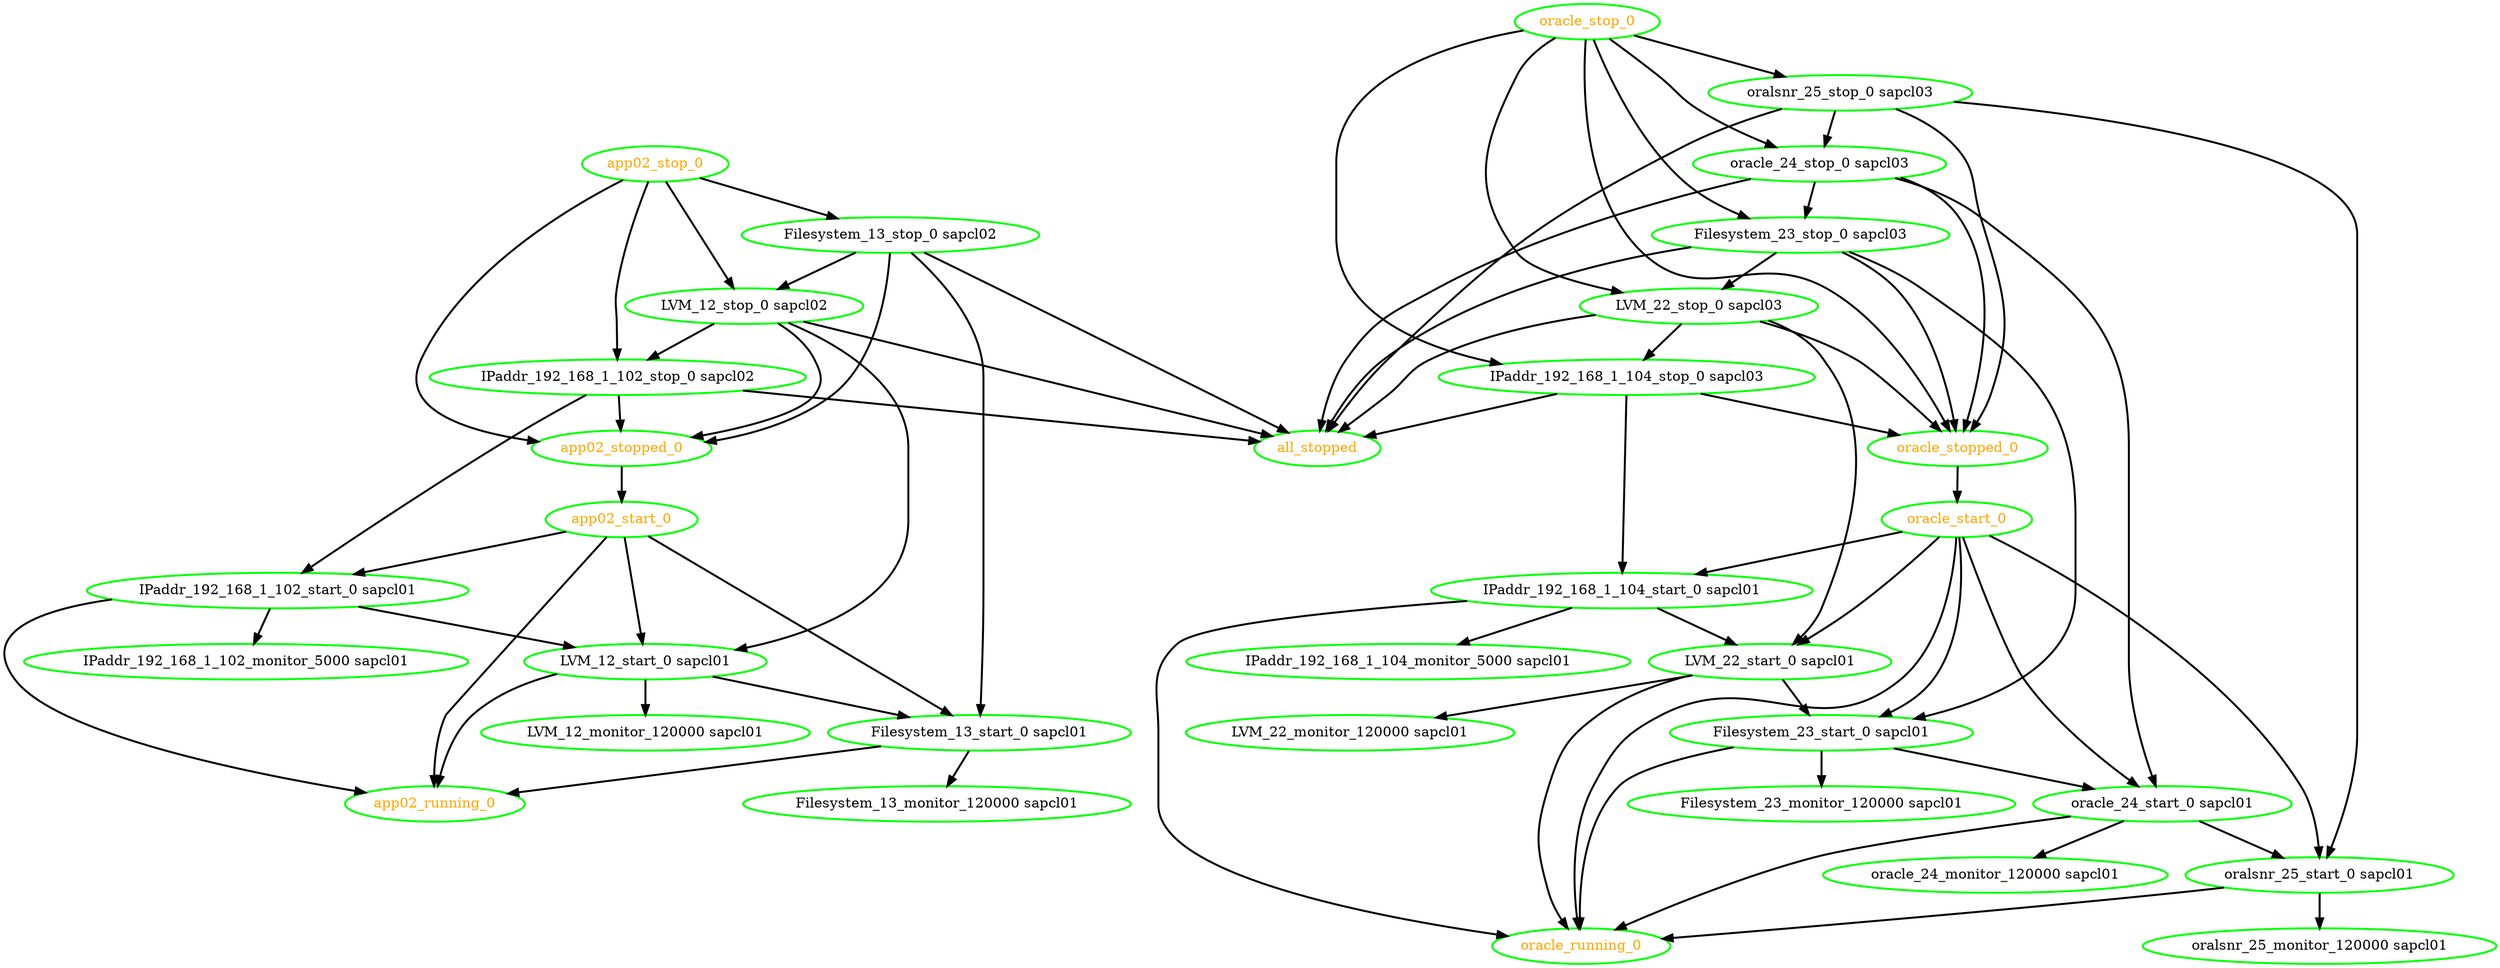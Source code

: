  digraph "g" {
"Filesystem_13_monitor_120000 sapcl01" [ style=bold color="green" fontcolor="black" ]
"Filesystem_13_start_0 sapcl01" -> "Filesystem_13_monitor_120000 sapcl01" [ style = bold]
"Filesystem_13_start_0 sapcl01" -> "app02_running_0" [ style = bold]
"Filesystem_13_start_0 sapcl01" [ style=bold color="green" fontcolor="black" ]
"Filesystem_13_stop_0 sapcl02" -> "Filesystem_13_start_0 sapcl01" [ style = bold]
"Filesystem_13_stop_0 sapcl02" -> "LVM_12_stop_0 sapcl02" [ style = bold]
"Filesystem_13_stop_0 sapcl02" -> "all_stopped" [ style = bold]
"Filesystem_13_stop_0 sapcl02" -> "app02_stopped_0" [ style = bold]
"Filesystem_13_stop_0 sapcl02" [ style=bold color="green" fontcolor="black" ]
"Filesystem_23_monitor_120000 sapcl01" [ style=bold color="green" fontcolor="black" ]
"Filesystem_23_start_0 sapcl01" -> "Filesystem_23_monitor_120000 sapcl01" [ style = bold]
"Filesystem_23_start_0 sapcl01" -> "oracle_24_start_0 sapcl01" [ style = bold]
"Filesystem_23_start_0 sapcl01" -> "oracle_running_0" [ style = bold]
"Filesystem_23_start_0 sapcl01" [ style=bold color="green" fontcolor="black" ]
"Filesystem_23_stop_0 sapcl03" -> "Filesystem_23_start_0 sapcl01" [ style = bold]
"Filesystem_23_stop_0 sapcl03" -> "LVM_22_stop_0 sapcl03" [ style = bold]
"Filesystem_23_stop_0 sapcl03" -> "all_stopped" [ style = bold]
"Filesystem_23_stop_0 sapcl03" -> "oracle_stopped_0" [ style = bold]
"Filesystem_23_stop_0 sapcl03" [ style=bold color="green" fontcolor="black" ]
"IPaddr_192_168_1_102_monitor_5000 sapcl01" [ style=bold color="green" fontcolor="black" ]
"IPaddr_192_168_1_102_start_0 sapcl01" -> "IPaddr_192_168_1_102_monitor_5000 sapcl01" [ style = bold]
"IPaddr_192_168_1_102_start_0 sapcl01" -> "LVM_12_start_0 sapcl01" [ style = bold]
"IPaddr_192_168_1_102_start_0 sapcl01" -> "app02_running_0" [ style = bold]
"IPaddr_192_168_1_102_start_0 sapcl01" [ style=bold color="green" fontcolor="black" ]
"IPaddr_192_168_1_102_stop_0 sapcl02" -> "IPaddr_192_168_1_102_start_0 sapcl01" [ style = bold]
"IPaddr_192_168_1_102_stop_0 sapcl02" -> "all_stopped" [ style = bold]
"IPaddr_192_168_1_102_stop_0 sapcl02" -> "app02_stopped_0" [ style = bold]
"IPaddr_192_168_1_102_stop_0 sapcl02" [ style=bold color="green" fontcolor="black" ]
"IPaddr_192_168_1_104_monitor_5000 sapcl01" [ style=bold color="green" fontcolor="black" ]
"IPaddr_192_168_1_104_start_0 sapcl01" -> "IPaddr_192_168_1_104_monitor_5000 sapcl01" [ style = bold]
"IPaddr_192_168_1_104_start_0 sapcl01" -> "LVM_22_start_0 sapcl01" [ style = bold]
"IPaddr_192_168_1_104_start_0 sapcl01" -> "oracle_running_0" [ style = bold]
"IPaddr_192_168_1_104_start_0 sapcl01" [ style=bold color="green" fontcolor="black" ]
"IPaddr_192_168_1_104_stop_0 sapcl03" -> "IPaddr_192_168_1_104_start_0 sapcl01" [ style = bold]
"IPaddr_192_168_1_104_stop_0 sapcl03" -> "all_stopped" [ style = bold]
"IPaddr_192_168_1_104_stop_0 sapcl03" -> "oracle_stopped_0" [ style = bold]
"IPaddr_192_168_1_104_stop_0 sapcl03" [ style=bold color="green" fontcolor="black" ]
"LVM_12_monitor_120000 sapcl01" [ style=bold color="green" fontcolor="black" ]
"LVM_12_start_0 sapcl01" -> "Filesystem_13_start_0 sapcl01" [ style = bold]
"LVM_12_start_0 sapcl01" -> "LVM_12_monitor_120000 sapcl01" [ style = bold]
"LVM_12_start_0 sapcl01" -> "app02_running_0" [ style = bold]
"LVM_12_start_0 sapcl01" [ style=bold color="green" fontcolor="black" ]
"LVM_12_stop_0 sapcl02" -> "IPaddr_192_168_1_102_stop_0 sapcl02" [ style = bold]
"LVM_12_stop_0 sapcl02" -> "LVM_12_start_0 sapcl01" [ style = bold]
"LVM_12_stop_0 sapcl02" -> "all_stopped" [ style = bold]
"LVM_12_stop_0 sapcl02" -> "app02_stopped_0" [ style = bold]
"LVM_12_stop_0 sapcl02" [ style=bold color="green" fontcolor="black" ]
"LVM_22_monitor_120000 sapcl01" [ style=bold color="green" fontcolor="black" ]
"LVM_22_start_0 sapcl01" -> "Filesystem_23_start_0 sapcl01" [ style = bold]
"LVM_22_start_0 sapcl01" -> "LVM_22_monitor_120000 sapcl01" [ style = bold]
"LVM_22_start_0 sapcl01" -> "oracle_running_0" [ style = bold]
"LVM_22_start_0 sapcl01" [ style=bold color="green" fontcolor="black" ]
"LVM_22_stop_0 sapcl03" -> "IPaddr_192_168_1_104_stop_0 sapcl03" [ style = bold]
"LVM_22_stop_0 sapcl03" -> "LVM_22_start_0 sapcl01" [ style = bold]
"LVM_22_stop_0 sapcl03" -> "all_stopped" [ style = bold]
"LVM_22_stop_0 sapcl03" -> "oracle_stopped_0" [ style = bold]
"LVM_22_stop_0 sapcl03" [ style=bold color="green" fontcolor="black" ]
"all_stopped" [ style=bold color="green" fontcolor="orange"  ]
"app02_running_0" [ style=bold color="green" fontcolor="orange" ]
"app02_start_0" -> "Filesystem_13_start_0 sapcl01" [ style = bold]
"app02_start_0" -> "IPaddr_192_168_1_102_start_0 sapcl01" [ style = bold]
"app02_start_0" -> "LVM_12_start_0 sapcl01" [ style = bold]
"app02_start_0" -> "app02_running_0" [ style = bold]
"app02_start_0" [ style=bold color="green" fontcolor="orange" ]
"app02_stop_0" -> "Filesystem_13_stop_0 sapcl02" [ style = bold]
"app02_stop_0" -> "IPaddr_192_168_1_102_stop_0 sapcl02" [ style = bold]
"app02_stop_0" -> "LVM_12_stop_0 sapcl02" [ style = bold]
"app02_stop_0" -> "app02_stopped_0" [ style = bold]
"app02_stop_0" [ style=bold color="green" fontcolor="orange" ]
"app02_stopped_0" -> "app02_start_0" [ style = bold]
"app02_stopped_0" [ style=bold color="green" fontcolor="orange" ]
"oracle_24_monitor_120000 sapcl01" [ style=bold color="green" fontcolor="black" ]
"oracle_24_start_0 sapcl01" -> "oracle_24_monitor_120000 sapcl01" [ style = bold]
"oracle_24_start_0 sapcl01" -> "oracle_running_0" [ style = bold]
"oracle_24_start_0 sapcl01" -> "oralsnr_25_start_0 sapcl01" [ style = bold]
"oracle_24_start_0 sapcl01" [ style=bold color="green" fontcolor="black" ]
"oracle_24_stop_0 sapcl03" -> "Filesystem_23_stop_0 sapcl03" [ style = bold]
"oracle_24_stop_0 sapcl03" -> "all_stopped" [ style = bold]
"oracle_24_stop_0 sapcl03" -> "oracle_24_start_0 sapcl01" [ style = bold]
"oracle_24_stop_0 sapcl03" -> "oracle_stopped_0" [ style = bold]
"oracle_24_stop_0 sapcl03" [ style=bold color="green" fontcolor="black" ]
"oracle_running_0" [ style=bold color="green" fontcolor="orange" ]
"oracle_start_0" -> "Filesystem_23_start_0 sapcl01" [ style = bold]
"oracle_start_0" -> "IPaddr_192_168_1_104_start_0 sapcl01" [ style = bold]
"oracle_start_0" -> "LVM_22_start_0 sapcl01" [ style = bold]
"oracle_start_0" -> "oracle_24_start_0 sapcl01" [ style = bold]
"oracle_start_0" -> "oracle_running_0" [ style = bold]
"oracle_start_0" -> "oralsnr_25_start_0 sapcl01" [ style = bold]
"oracle_start_0" [ style=bold color="green" fontcolor="orange" ]
"oracle_stop_0" -> "Filesystem_23_stop_0 sapcl03" [ style = bold]
"oracle_stop_0" -> "IPaddr_192_168_1_104_stop_0 sapcl03" [ style = bold]
"oracle_stop_0" -> "LVM_22_stop_0 sapcl03" [ style = bold]
"oracle_stop_0" -> "oracle_24_stop_0 sapcl03" [ style = bold]
"oracle_stop_0" -> "oracle_stopped_0" [ style = bold]
"oracle_stop_0" -> "oralsnr_25_stop_0 sapcl03" [ style = bold]
"oracle_stop_0" [ style=bold color="green" fontcolor="orange" ]
"oracle_stopped_0" -> "oracle_start_0" [ style = bold]
"oracle_stopped_0" [ style=bold color="green" fontcolor="orange" ]
"oralsnr_25_monitor_120000 sapcl01" [ style=bold color="green" fontcolor="black" ]
"oralsnr_25_start_0 sapcl01" -> "oracle_running_0" [ style = bold]
"oralsnr_25_start_0 sapcl01" -> "oralsnr_25_monitor_120000 sapcl01" [ style = bold]
"oralsnr_25_start_0 sapcl01" [ style=bold color="green" fontcolor="black" ]
"oralsnr_25_stop_0 sapcl03" -> "all_stopped" [ style = bold]
"oralsnr_25_stop_0 sapcl03" -> "oracle_24_stop_0 sapcl03" [ style = bold]
"oralsnr_25_stop_0 sapcl03" -> "oracle_stopped_0" [ style = bold]
"oralsnr_25_stop_0 sapcl03" -> "oralsnr_25_start_0 sapcl01" [ style = bold]
"oralsnr_25_stop_0 sapcl03" [ style=bold color="green" fontcolor="black" ]
}
